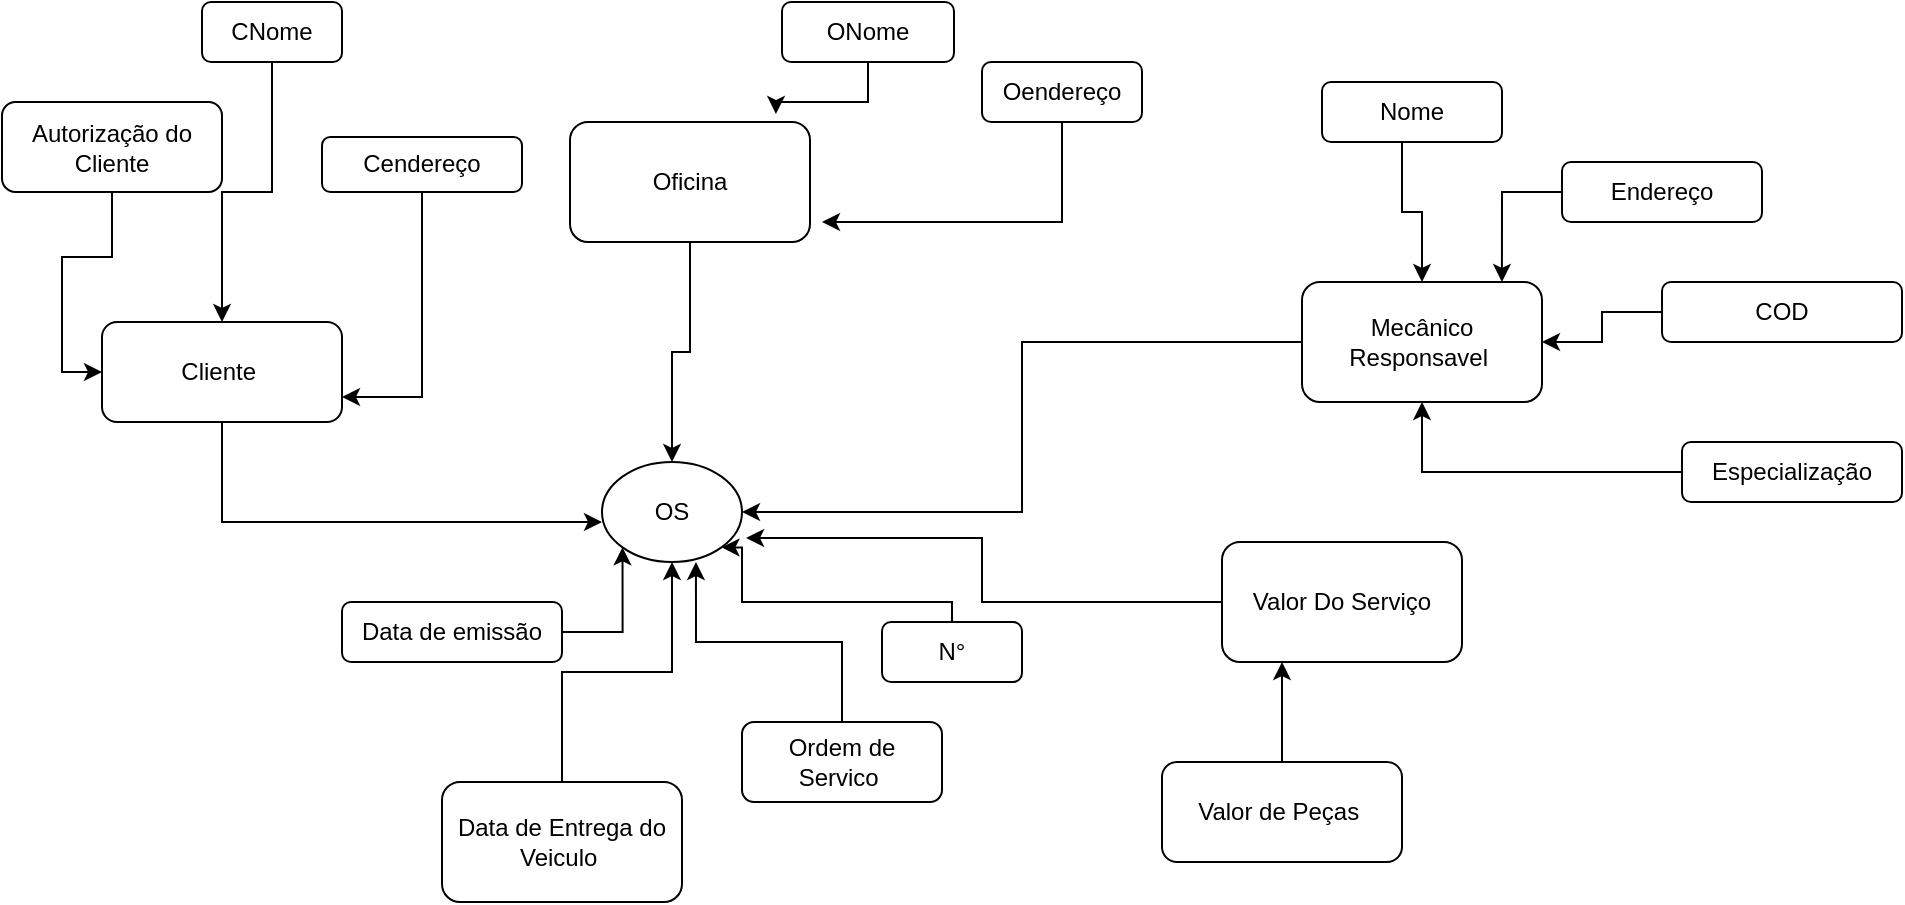 <mxfile version="20.3.0" type="github">
  <diagram id="3WcsxsAvB8rN0i1L9eVD" name="Página-1">
    <mxGraphModel dx="868" dy="482" grid="1" gridSize="10" guides="1" tooltips="1" connect="1" arrows="1" fold="1" page="1" pageScale="1" pageWidth="827" pageHeight="1169" math="0" shadow="0">
      <root>
        <mxCell id="0" />
        <mxCell id="1" parent="0" />
        <mxCell id="7q7URS4LtisOOQTjVU-H-12" style="edgeStyle=orthogonalEdgeStyle;rounded=0;orthogonalLoop=1;jettySize=auto;html=1;" parent="1" source="7q7URS4LtisOOQTjVU-H-3" target="7q7URS4LtisOOQTjVU-H-8" edge="1">
          <mxGeometry relative="1" as="geometry" />
        </mxCell>
        <mxCell id="7q7URS4LtisOOQTjVU-H-3" value="Oficina" style="rounded=1;whiteSpace=wrap;html=1;" parent="1" vertex="1">
          <mxGeometry x="294" y="70" width="120" height="60" as="geometry" />
        </mxCell>
        <mxCell id="7q7URS4LtisOOQTjVU-H-14" style="edgeStyle=orthogonalEdgeStyle;rounded=0;orthogonalLoop=1;jettySize=auto;html=1;" parent="1" source="7q7URS4LtisOOQTjVU-H-4" edge="1">
          <mxGeometry relative="1" as="geometry">
            <mxPoint x="310" y="270" as="targetPoint" />
            <Array as="points">
              <mxPoint x="120" y="270" />
            </Array>
          </mxGeometry>
        </mxCell>
        <mxCell id="7q7URS4LtisOOQTjVU-H-4" value="Cliente&amp;nbsp;" style="rounded=1;whiteSpace=wrap;html=1;" parent="1" vertex="1">
          <mxGeometry x="60" y="170" width="120" height="50" as="geometry" />
        </mxCell>
        <mxCell id="7q7URS4LtisOOQTjVU-H-19" style="edgeStyle=orthogonalEdgeStyle;rounded=0;orthogonalLoop=1;jettySize=auto;html=1;entryX=1;entryY=0.5;entryDx=0;entryDy=0;" parent="1" source="7q7URS4LtisOOQTjVU-H-6" target="7q7URS4LtisOOQTjVU-H-8" edge="1">
          <mxGeometry relative="1" as="geometry" />
        </mxCell>
        <mxCell id="7q7URS4LtisOOQTjVU-H-6" value="Mecânico Responsavel&amp;nbsp;" style="rounded=1;whiteSpace=wrap;html=1;" parent="1" vertex="1">
          <mxGeometry x="660" y="150" width="120" height="60" as="geometry" />
        </mxCell>
        <mxCell id="7q7URS4LtisOOQTjVU-H-8" value="OS" style="ellipse;whiteSpace=wrap;html=1;" parent="1" vertex="1">
          <mxGeometry x="310" y="240" width="70" height="50" as="geometry" />
        </mxCell>
        <mxCell id="7q7URS4LtisOOQTjVU-H-59" style="edgeStyle=orthogonalEdgeStyle;rounded=0;orthogonalLoop=1;jettySize=auto;html=1;exitX=0;exitY=0.5;exitDx=0;exitDy=0;entryX=1.029;entryY=0.76;entryDx=0;entryDy=0;entryPerimeter=0;" parent="1" source="7q7URS4LtisOOQTjVU-H-9" target="7q7URS4LtisOOQTjVU-H-8" edge="1">
          <mxGeometry relative="1" as="geometry" />
        </mxCell>
        <mxCell id="7q7URS4LtisOOQTjVU-H-9" value="Valor Do Serviço" style="rounded=1;whiteSpace=wrap;html=1;" parent="1" vertex="1">
          <mxGeometry x="620" y="280" width="120" height="60" as="geometry" />
        </mxCell>
        <mxCell id="7q7URS4LtisOOQTjVU-H-50" style="edgeStyle=orthogonalEdgeStyle;rounded=0;orthogonalLoop=1;jettySize=auto;html=1;entryX=0;entryY=0.5;entryDx=0;entryDy=0;" parent="1" source="7q7URS4LtisOOQTjVU-H-10" target="7q7URS4LtisOOQTjVU-H-4" edge="1">
          <mxGeometry relative="1" as="geometry">
            <mxPoint x="20" y="160" as="targetPoint" />
          </mxGeometry>
        </mxCell>
        <mxCell id="7q7URS4LtisOOQTjVU-H-10" value="Autorização do Cliente" style="rounded=1;whiteSpace=wrap;html=1;" parent="1" vertex="1">
          <mxGeometry x="10" y="60" width="110" height="45" as="geometry" />
        </mxCell>
        <mxCell id="7q7URS4LtisOOQTjVU-H-56" style="edgeStyle=orthogonalEdgeStyle;rounded=0;orthogonalLoop=1;jettySize=auto;html=1;entryX=0.25;entryY=1;entryDx=0;entryDy=0;" parent="1" source="7q7URS4LtisOOQTjVU-H-11" target="7q7URS4LtisOOQTjVU-H-9" edge="1">
          <mxGeometry relative="1" as="geometry" />
        </mxCell>
        <mxCell id="7q7URS4LtisOOQTjVU-H-11" value="Valor de Peças&amp;nbsp;" style="rounded=1;whiteSpace=wrap;html=1;" parent="1" vertex="1">
          <mxGeometry x="590" y="390" width="120" height="50" as="geometry" />
        </mxCell>
        <mxCell id="7q7URS4LtisOOQTjVU-H-27" style="edgeStyle=orthogonalEdgeStyle;rounded=0;orthogonalLoop=1;jettySize=auto;html=1;entryX=0.858;entryY=-0.067;entryDx=0;entryDy=0;entryPerimeter=0;" parent="1" source="7q7URS4LtisOOQTjVU-H-25" target="7q7URS4LtisOOQTjVU-H-3" edge="1">
          <mxGeometry relative="1" as="geometry" />
        </mxCell>
        <mxCell id="7q7URS4LtisOOQTjVU-H-25" value="ONome" style="rounded=1;whiteSpace=wrap;html=1;" parent="1" vertex="1">
          <mxGeometry x="400" y="10" width="86" height="30" as="geometry" />
        </mxCell>
        <mxCell id="7q7URS4LtisOOQTjVU-H-28" style="edgeStyle=orthogonalEdgeStyle;rounded=0;orthogonalLoop=1;jettySize=auto;html=1;" parent="1" source="7q7URS4LtisOOQTjVU-H-26" edge="1">
          <mxGeometry relative="1" as="geometry">
            <mxPoint x="420" y="120" as="targetPoint" />
            <Array as="points">
              <mxPoint x="540" y="120" />
            </Array>
          </mxGeometry>
        </mxCell>
        <mxCell id="7q7URS4LtisOOQTjVU-H-26" value="Oendereço" style="rounded=1;whiteSpace=wrap;html=1;" parent="1" vertex="1">
          <mxGeometry x="500" y="40" width="80" height="30" as="geometry" />
        </mxCell>
        <mxCell id="7q7URS4LtisOOQTjVU-H-42" value="" style="edgeStyle=orthogonalEdgeStyle;rounded=0;orthogonalLoop=1;jettySize=auto;html=1;" parent="1" source="7q7URS4LtisOOQTjVU-H-29" target="7q7URS4LtisOOQTjVU-H-6" edge="1">
          <mxGeometry relative="1" as="geometry">
            <Array as="points">
              <mxPoint x="710" y="115" />
              <mxPoint x="720" y="115" />
            </Array>
          </mxGeometry>
        </mxCell>
        <mxCell id="7q7URS4LtisOOQTjVU-H-29" value="Nome" style="rounded=1;whiteSpace=wrap;html=1;" parent="1" vertex="1">
          <mxGeometry x="670" y="50" width="90" height="30" as="geometry" />
        </mxCell>
        <mxCell id="7q7URS4LtisOOQTjVU-H-41" style="edgeStyle=orthogonalEdgeStyle;rounded=0;orthogonalLoop=1;jettySize=auto;html=1;entryX=0.833;entryY=0;entryDx=0;entryDy=0;entryPerimeter=0;" parent="1" source="7q7URS4LtisOOQTjVU-H-30" target="7q7URS4LtisOOQTjVU-H-6" edge="1">
          <mxGeometry relative="1" as="geometry">
            <mxPoint x="760" y="140" as="targetPoint" />
            <Array as="points">
              <mxPoint x="760" y="105" />
            </Array>
          </mxGeometry>
        </mxCell>
        <mxCell id="7q7URS4LtisOOQTjVU-H-30" value="Endereço" style="rounded=1;whiteSpace=wrap;html=1;" parent="1" vertex="1">
          <mxGeometry x="790" y="90" width="100" height="30" as="geometry" />
        </mxCell>
        <mxCell id="7q7URS4LtisOOQTjVU-H-38" value="" style="edgeStyle=orthogonalEdgeStyle;rounded=0;orthogonalLoop=1;jettySize=auto;html=1;" parent="1" source="7q7URS4LtisOOQTjVU-H-31" target="7q7URS4LtisOOQTjVU-H-6" edge="1">
          <mxGeometry relative="1" as="geometry">
            <Array as="points">
              <mxPoint x="810" y="165" />
              <mxPoint x="810" y="180" />
            </Array>
          </mxGeometry>
        </mxCell>
        <mxCell id="7q7URS4LtisOOQTjVU-H-31" value="COD" style="rounded=1;whiteSpace=wrap;html=1;" parent="1" vertex="1">
          <mxGeometry x="840" y="150" width="120" height="30" as="geometry" />
        </mxCell>
        <mxCell id="7q7URS4LtisOOQTjVU-H-35" style="edgeStyle=orthogonalEdgeStyle;rounded=0;orthogonalLoop=1;jettySize=auto;html=1;" parent="1" source="7q7URS4LtisOOQTjVU-H-34" target="7q7URS4LtisOOQTjVU-H-6" edge="1">
          <mxGeometry relative="1" as="geometry" />
        </mxCell>
        <mxCell id="7q7URS4LtisOOQTjVU-H-34" value="Especialização" style="rounded=1;whiteSpace=wrap;html=1;" parent="1" vertex="1">
          <mxGeometry x="850" y="230" width="110" height="30" as="geometry" />
        </mxCell>
        <mxCell id="7q7URS4LtisOOQTjVU-H-60" style="edgeStyle=orthogonalEdgeStyle;rounded=0;orthogonalLoop=1;jettySize=auto;html=1;entryX=0.671;entryY=1;entryDx=0;entryDy=0;entryPerimeter=0;" parent="1" source="7q7URS4LtisOOQTjVU-H-45" target="7q7URS4LtisOOQTjVU-H-8" edge="1">
          <mxGeometry relative="1" as="geometry" />
        </mxCell>
        <mxCell id="7q7URS4LtisOOQTjVU-H-45" value="Ordem de Servico&amp;nbsp;" style="rounded=1;whiteSpace=wrap;html=1;" parent="1" vertex="1">
          <mxGeometry x="380" y="370" width="100" height="40" as="geometry" />
        </mxCell>
        <mxCell id="7q7URS4LtisOOQTjVU-H-51" style="edgeStyle=orthogonalEdgeStyle;rounded=0;orthogonalLoop=1;jettySize=auto;html=1;entryX=0.5;entryY=0;entryDx=0;entryDy=0;" parent="1" source="7q7URS4LtisOOQTjVU-H-46" target="7q7URS4LtisOOQTjVU-H-4" edge="1">
          <mxGeometry relative="1" as="geometry" />
        </mxCell>
        <mxCell id="7q7URS4LtisOOQTjVU-H-46" value="CNome" style="rounded=1;whiteSpace=wrap;html=1;" parent="1" vertex="1">
          <mxGeometry x="110" y="10" width="70" height="30" as="geometry" />
        </mxCell>
        <mxCell id="7q7URS4LtisOOQTjVU-H-52" style="edgeStyle=orthogonalEdgeStyle;rounded=0;orthogonalLoop=1;jettySize=auto;html=1;entryX=1;entryY=0.75;entryDx=0;entryDy=0;" parent="1" source="7q7URS4LtisOOQTjVU-H-48" target="7q7URS4LtisOOQTjVU-H-4" edge="1">
          <mxGeometry relative="1" as="geometry" />
        </mxCell>
        <mxCell id="7q7URS4LtisOOQTjVU-H-48" value="Cendereço" style="rounded=1;whiteSpace=wrap;html=1;" parent="1" vertex="1">
          <mxGeometry x="170" y="77.5" width="100" height="27.5" as="geometry" />
        </mxCell>
        <mxCell id="7q7URS4LtisOOQTjVU-H-61" style="edgeStyle=orthogonalEdgeStyle;rounded=0;orthogonalLoop=1;jettySize=auto;html=1;entryX=1;entryY=1;entryDx=0;entryDy=0;" parent="1" source="7q7URS4LtisOOQTjVU-H-53" target="7q7URS4LtisOOQTjVU-H-8" edge="1">
          <mxGeometry relative="1" as="geometry">
            <mxPoint x="380" y="300" as="targetPoint" />
            <Array as="points">
              <mxPoint x="485" y="310" />
              <mxPoint x="380" y="310" />
              <mxPoint x="380" y="283" />
            </Array>
          </mxGeometry>
        </mxCell>
        <mxCell id="7q7URS4LtisOOQTjVU-H-53" value="N°" style="rounded=1;whiteSpace=wrap;html=1;" parent="1" vertex="1">
          <mxGeometry x="450" y="320" width="70" height="30" as="geometry" />
        </mxCell>
        <mxCell id="7q7URS4LtisOOQTjVU-H-58" style="edgeStyle=orthogonalEdgeStyle;rounded=0;orthogonalLoop=1;jettySize=auto;html=1;entryX=0;entryY=1;entryDx=0;entryDy=0;" parent="1" source="7q7URS4LtisOOQTjVU-H-54" target="7q7URS4LtisOOQTjVU-H-8" edge="1">
          <mxGeometry relative="1" as="geometry" />
        </mxCell>
        <mxCell id="7q7URS4LtisOOQTjVU-H-54" value="Data de emissão" style="rounded=1;whiteSpace=wrap;html=1;" parent="1" vertex="1">
          <mxGeometry x="180" y="310" width="110" height="30" as="geometry" />
        </mxCell>
        <mxCell id="7q7URS4LtisOOQTjVU-H-57" style="edgeStyle=orthogonalEdgeStyle;rounded=0;orthogonalLoop=1;jettySize=auto;html=1;entryX=0.5;entryY=1;entryDx=0;entryDy=0;" parent="1" source="7q7URS4LtisOOQTjVU-H-55" target="7q7URS4LtisOOQTjVU-H-8" edge="1">
          <mxGeometry relative="1" as="geometry" />
        </mxCell>
        <mxCell id="7q7URS4LtisOOQTjVU-H-55" value="Data de Entrega do Veiculo&amp;nbsp;" style="rounded=1;whiteSpace=wrap;html=1;" parent="1" vertex="1">
          <mxGeometry x="230" y="400" width="120" height="60" as="geometry" />
        </mxCell>
      </root>
    </mxGraphModel>
  </diagram>
</mxfile>
